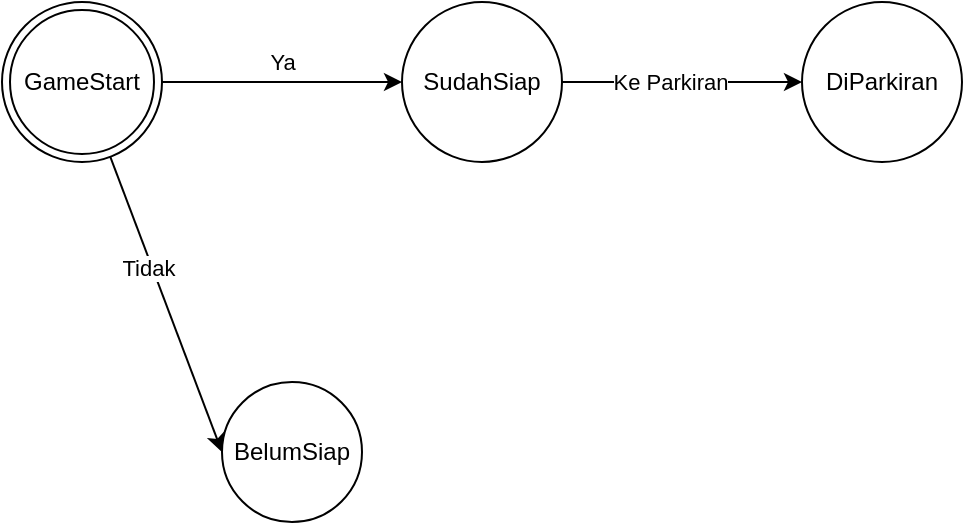 <mxfile version="21.1.4" type="github">
  <diagram name="Page-1" id="a4VfMDKpxINX2sIHpQXR">
    <mxGraphModel dx="500" dy="245" grid="1" gridSize="10" guides="1" tooltips="1" connect="1" arrows="1" fold="1" page="1" pageScale="1" pageWidth="850" pageHeight="1100" math="0" shadow="0">
      <root>
        <mxCell id="0" />
        <mxCell id="1" parent="0" />
        <mxCell id="wOhKXllFgkgMSMnQ2QyS-3" style="edgeStyle=orthogonalEdgeStyle;rounded=0;orthogonalLoop=1;jettySize=auto;html=1;entryX=0;entryY=0.5;entryDx=0;entryDy=0;" edge="1" parent="1" source="wOhKXllFgkgMSMnQ2QyS-1" target="wOhKXllFgkgMSMnQ2QyS-2">
          <mxGeometry relative="1" as="geometry" />
        </mxCell>
        <mxCell id="wOhKXllFgkgMSMnQ2QyS-4" value="Ya" style="edgeLabel;html=1;align=center;verticalAlign=middle;resizable=0;points=[];" vertex="1" connectable="0" parent="wOhKXllFgkgMSMnQ2QyS-3">
          <mxGeometry x="0.23" y="1" relative="1" as="geometry">
            <mxPoint x="-14" y="-9" as="offset" />
          </mxGeometry>
        </mxCell>
        <mxCell id="wOhKXllFgkgMSMnQ2QyS-6" style="rounded=0;orthogonalLoop=1;jettySize=auto;html=1;entryX=0;entryY=0.5;entryDx=0;entryDy=0;" edge="1" parent="1" source="wOhKXllFgkgMSMnQ2QyS-1" target="wOhKXllFgkgMSMnQ2QyS-8">
          <mxGeometry relative="1" as="geometry">
            <mxPoint x="150" y="420" as="targetPoint" />
          </mxGeometry>
        </mxCell>
        <mxCell id="wOhKXllFgkgMSMnQ2QyS-7" value="Tidak" style="edgeLabel;html=1;align=center;verticalAlign=middle;resizable=0;points=[];" vertex="1" connectable="0" parent="wOhKXllFgkgMSMnQ2QyS-6">
          <mxGeometry x="-0.264" y="-2" relative="1" as="geometry">
            <mxPoint as="offset" />
          </mxGeometry>
        </mxCell>
        <mxCell id="wOhKXllFgkgMSMnQ2QyS-1" value="GameStart" style="ellipse;shape=doubleEllipse;html=1;dashed=0;whiteSpace=wrap;aspect=fixed;" vertex="1" parent="1">
          <mxGeometry x="40" y="220" width="80" height="80" as="geometry" />
        </mxCell>
        <mxCell id="wOhKXllFgkgMSMnQ2QyS-10" style="edgeStyle=orthogonalEdgeStyle;rounded=0;orthogonalLoop=1;jettySize=auto;html=1;entryX=0;entryY=0.5;entryDx=0;entryDy=0;" edge="1" parent="1" source="wOhKXllFgkgMSMnQ2QyS-2" target="wOhKXllFgkgMSMnQ2QyS-9">
          <mxGeometry relative="1" as="geometry" />
        </mxCell>
        <mxCell id="wOhKXllFgkgMSMnQ2QyS-11" value="Ke Parkiran" style="edgeLabel;html=1;align=center;verticalAlign=middle;resizable=0;points=[];" vertex="1" connectable="0" parent="wOhKXllFgkgMSMnQ2QyS-10">
          <mxGeometry x="-0.108" relative="1" as="geometry">
            <mxPoint as="offset" />
          </mxGeometry>
        </mxCell>
        <mxCell id="wOhKXllFgkgMSMnQ2QyS-2" value="SudahSiap" style="shape=ellipse;html=1;dashed=0;whiteSpace=wrap;aspect=fixed;perimeter=ellipsePerimeter;" vertex="1" parent="1">
          <mxGeometry x="240" y="220" width="80" height="80" as="geometry" />
        </mxCell>
        <mxCell id="wOhKXllFgkgMSMnQ2QyS-8" value="BelumSiap" style="shape=ellipse;html=1;dashed=0;whiteSpace=wrap;aspect=fixed;perimeter=ellipsePerimeter;" vertex="1" parent="1">
          <mxGeometry x="150" y="410" width="70" height="70" as="geometry" />
        </mxCell>
        <mxCell id="wOhKXllFgkgMSMnQ2QyS-9" value="DiParkiran" style="shape=ellipse;html=1;dashed=0;whiteSpace=wrap;aspect=fixed;perimeter=ellipsePerimeter;" vertex="1" parent="1">
          <mxGeometry x="440" y="220" width="80" height="80" as="geometry" />
        </mxCell>
      </root>
    </mxGraphModel>
  </diagram>
</mxfile>
